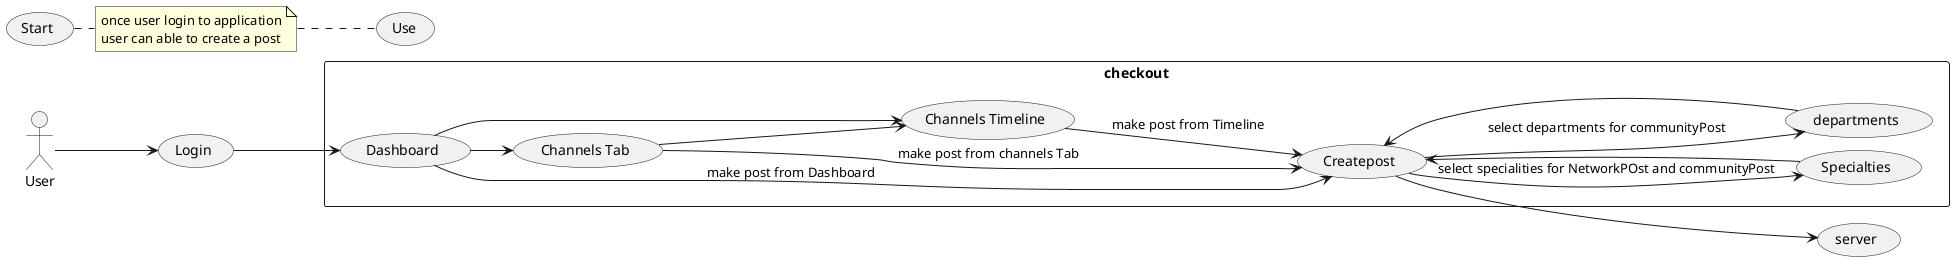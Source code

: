 @startuml

User --> (Login)



left to right direction
skinparam packageStyle rectangle
rectangle checkout{
(Login) --> (Dashboard)
(Dashboard) ---> (Channels Tab)
(Dashboard)---->(Createpost): make post from Dashboard
(Dashboard)---->(Channels Timeline)
(Channels Tab)---->(Createpost): make post from channels Tab
(Channels Tab)---->(Channels Timeline)
(Channels Timeline)---->(Createpost): make post from Timeline
(Createpost)-->(Specialties): select specialities for NetworkPOst and communityPost
(Specialties)-->(Createpost)
(Createpost)-->(departments): select departments for communityPost
(departments)-->(Createpost)
}

(Createpost)-->(server)


skinparam nodesep 10
skinparam ranksep 20

note "once user login to application\nuser can able to create a post" as N2
(Start) .. N2
N2 .. (Use)
@enduml
